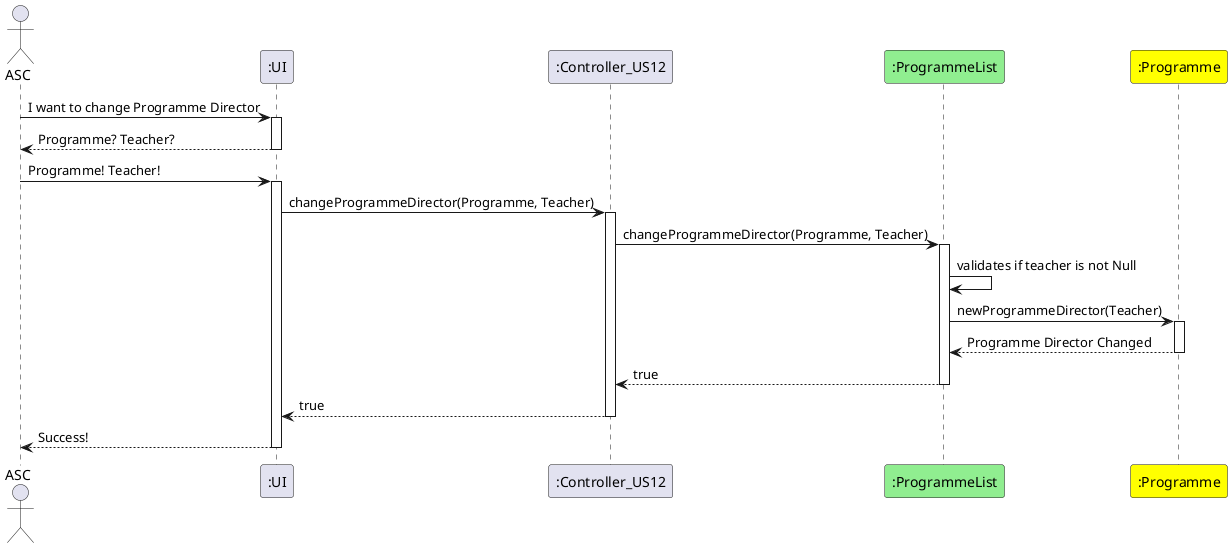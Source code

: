 @startuml
actor ASC
participant ":UI" as UI
participant ":Controller_US12" as US12
participant ":ProgrammeList" as PL #lightgreen
participant ":Programme" as PG #yellow

ASC -> UI : I want to change Programme Director
activate UI
UI --> ASC : Programme? Teacher?
Deactivate UI
ASC -> UI : Programme! Teacher!
activate UI
UI -> US12 : changeProgrammeDirector(Programme, Teacher)
activate US12
US12 -> PL : changeProgrammeDirector(Programme, Teacher)
activate PL
PL -> PL : validates if teacher is not Null
PL -> PG : newProgrammeDirector(Teacher)
activate PG
PG --> PL : Programme Director Changed
deactivate PG
PL --> US12 : true
deactivate PL
US12 --> UI : true
deactivate US12

UI --> ASC : Success!
deactivate UI
@enduml
